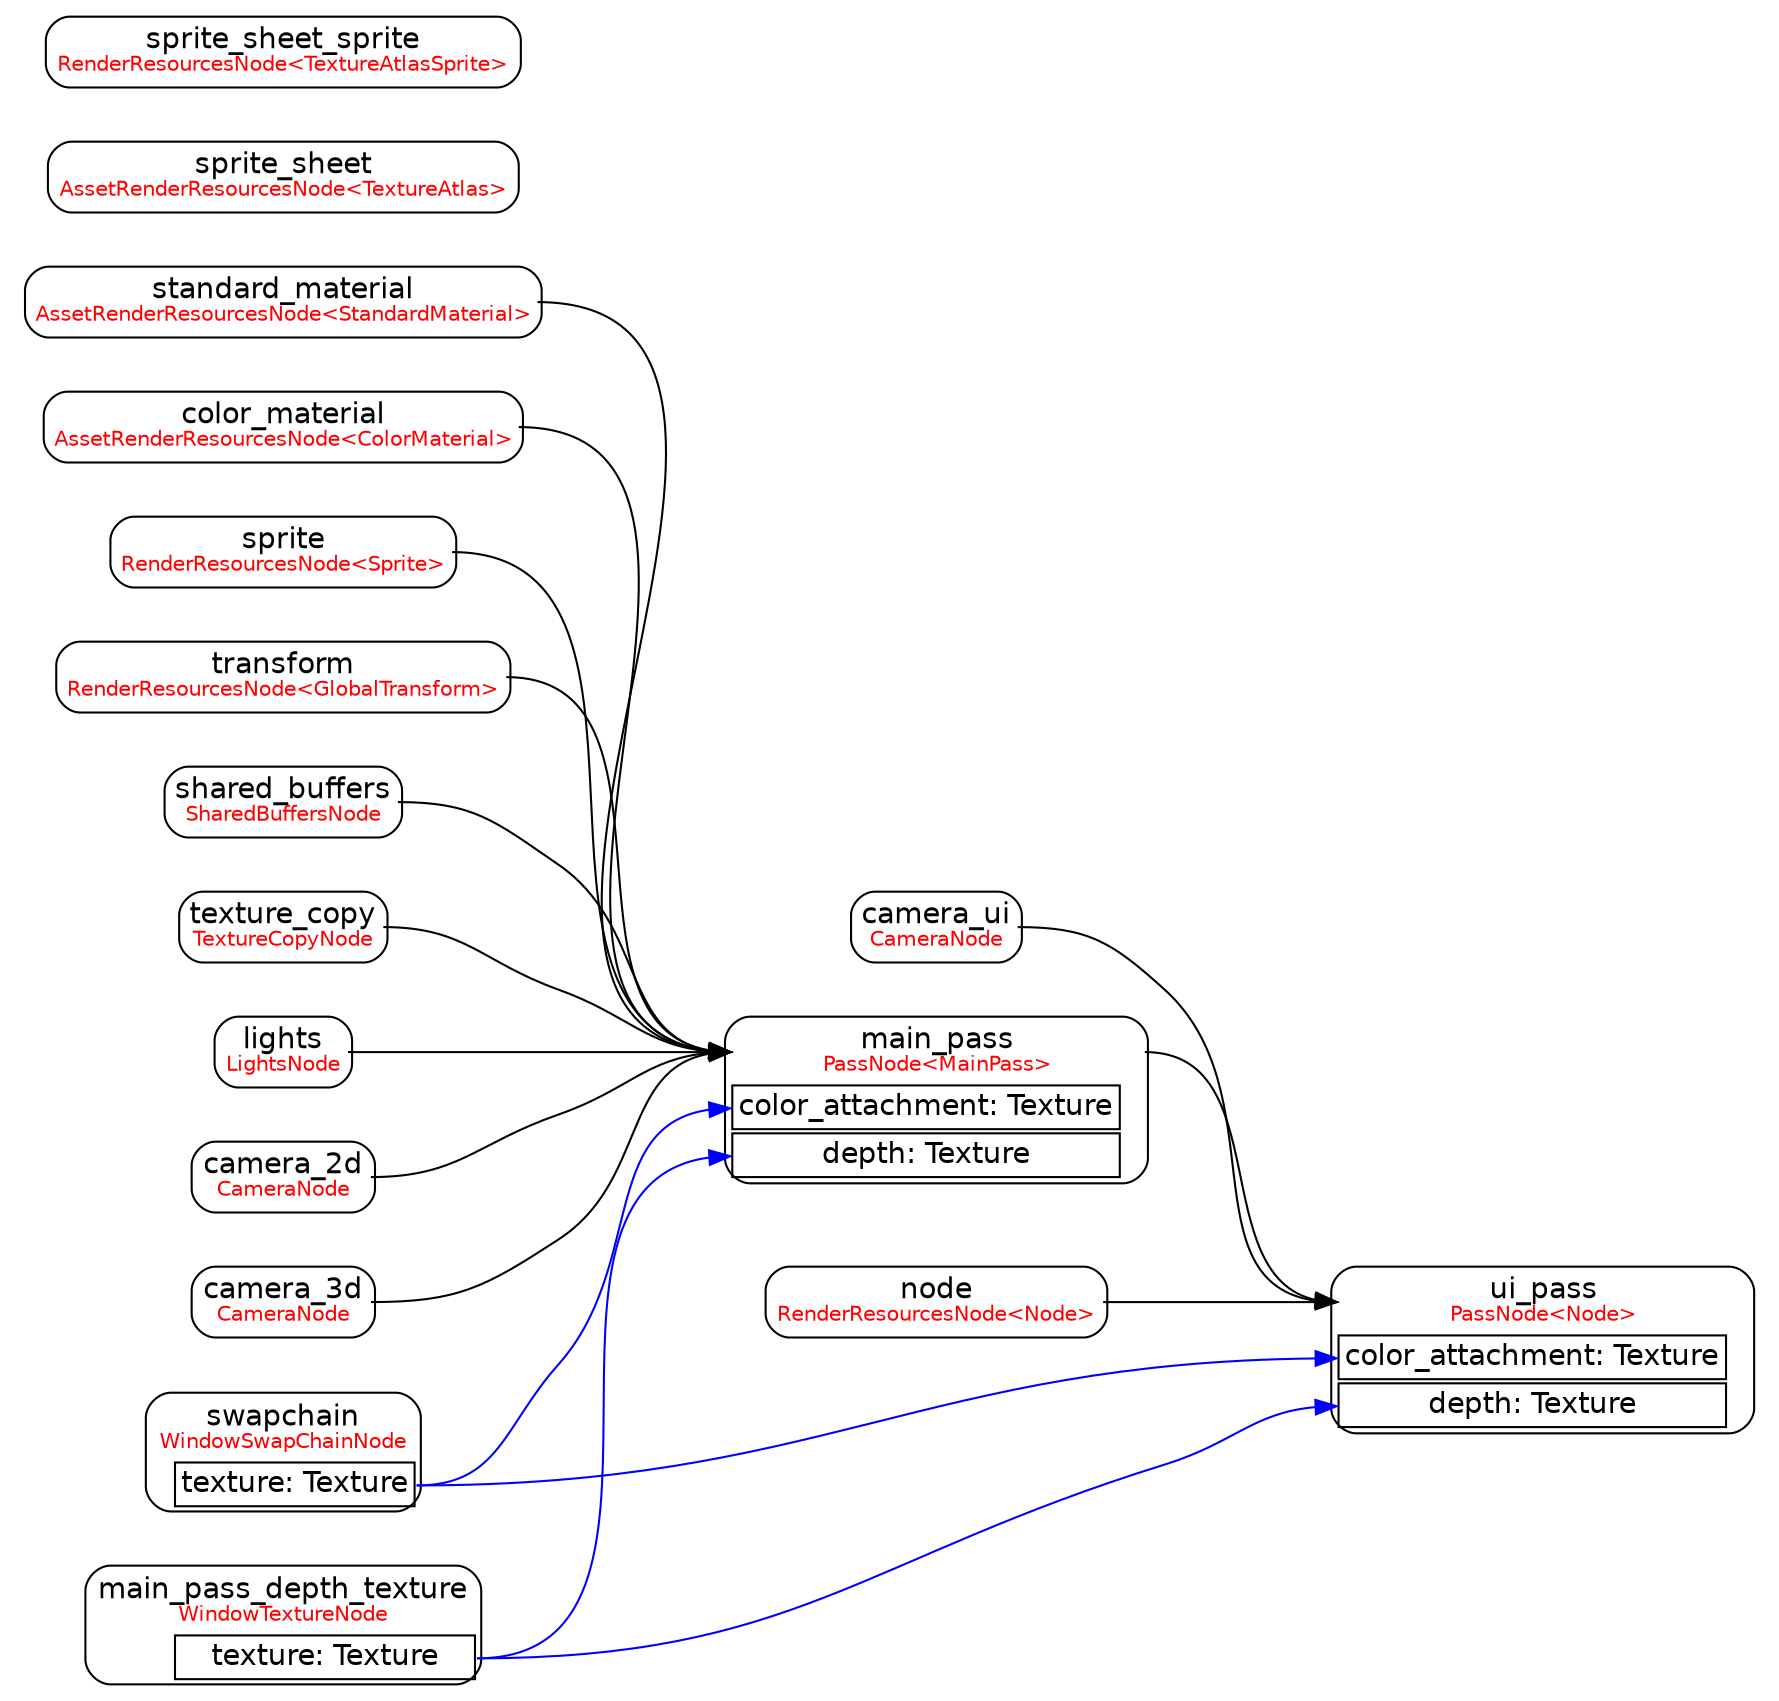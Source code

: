 digraph RenderGraph {
	"rankdir"="LR";
	"ranksep"="1.0";
	graph ["bgcolor"="white"];
	edge ["fontname"="Helvetica", "fontcolor"="black"];
	node ["shape"="plaintext", "fontname"="Helvetica", "fontcolor"="black"];
	318211530612159116160194957787702261289 ["label"=<<TABLE STYLE="rounded"><TR><TD PORT="title" BORDER="0" COLSPAN="2">lights<BR/><FONT COLOR="red" POINT-SIZE="10">LightsNode</FONT></TD></TR></TABLE>>, "color"="black", "fillcolor"="black"]
	324720541975133796956551017756627244051 ["label"=<<TABLE STYLE="rounded"><TR><TD PORT="title" BORDER="0" COLSPAN="2">camera_2d<BR/><FONT COLOR="red" POINT-SIZE="10">CameraNode</FONT></TD></TR></TABLE>>, "color"="black", "fillcolor"="black"]
	266124938544068335225978975675593015871 ["label"=<<TABLE STYLE="rounded"><TR><TD PORT="title" BORDER="0" COLSPAN="2">camera_3d<BR/><FONT COLOR="red" POINT-SIZE="10">CameraNode</FONT></TD></TR></TABLE>>, "color"="black", "fillcolor"="black"]
	334423677306482517857230485149127012404 ["label"=<<TABLE STYLE="rounded"><TR><TD PORT="title" BORDER="0" COLSPAN="2">camera_ui<BR/><FONT COLOR="red" POINT-SIZE="10">CameraNode</FONT></TD></TR></TABLE>>, "color"="black", "fillcolor"="black"]
	57105580119973040525778116925267736298 ["label"=<<TABLE STYLE="rounded"><TR><TD PORT="title" BORDER="0" COLSPAN="2">main_pass<BR/><FONT COLOR="red" POINT-SIZE="10">PassNode&lt;MainPass&gt;</FONT></TD></TR><TR><TD PORT="0">color_attachment: Texture</TD><TD BORDER="0">&nbsp;</TD></TR><TR><TD PORT="1">depth: Texture</TD><TD BORDER="0">&nbsp;</TD></TR></TABLE>>, "color"="black", "fillcolor"="black"]
	241027434831098854838734998644110564080 ["label"=<<TABLE STYLE="rounded"><TR><TD PORT="title" BORDER="0" COLSPAN="2">ui_pass<BR/><FONT COLOR="red" POINT-SIZE="10">PassNode&lt;Node&gt;</FONT></TD></TR><TR><TD PORT="0">color_attachment: Texture</TD><TD BORDER="0">&nbsp;</TD></TR><TR><TD PORT="1">depth: Texture</TD><TD BORDER="0">&nbsp;</TD></TR></TABLE>>, "color"="black", "fillcolor"="black"]
	203644963561196210795210768539878210460 ["label"=<<TABLE STYLE="rounded"><TR><TD PORT="title" BORDER="0" COLSPAN="2">standard_material<BR/><FONT COLOR="red" POINT-SIZE="10">AssetRenderResourcesNode&lt;StandardMaterial&gt;</FONT></TD></TR></TABLE>>, "color"="black", "fillcolor"="black"]
	194525804420836846966371611273537492670 ["label"=<<TABLE STYLE="rounded"><TR><TD PORT="title" BORDER="0" COLSPAN="2">color_material<BR/><FONT COLOR="red" POINT-SIZE="10">AssetRenderResourcesNode&lt;ColorMaterial&gt;</FONT></TD></TR></TABLE>>, "color"="black", "fillcolor"="black"]
	137726160155291310134607671051363859499 ["label"=<<TABLE STYLE="rounded"><TR><TD PORT="title" BORDER="0" COLSPAN="2">sprite_sheet<BR/><FONT COLOR="red" POINT-SIZE="10">AssetRenderResourcesNode&lt;TextureAtlas&gt;</FONT></TD></TR></TABLE>>, "color"="black", "fillcolor"="black"]
	71309535057701657597315141534160767558 ["label"=<<TABLE STYLE="rounded"><TR><TD PORT="title" BORDER="0" COLSPAN="2">sprite<BR/><FONT COLOR="red" POINT-SIZE="10">RenderResourcesNode&lt;Sprite&gt;</FONT></TD></TR></TABLE>>, "color"="black", "fillcolor"="black"]
	99016335666779983268604134498999525661 ["label"=<<TABLE STYLE="rounded"><TR><TD PORT="title" BORDER="0" COLSPAN="2">sprite_sheet_sprite<BR/><FONT COLOR="red" POINT-SIZE="10">RenderResourcesNode&lt;TextureAtlasSprite&gt;</FONT></TD></TR></TABLE>>, "color"="black", "fillcolor"="black"]
	161778927135503308013691167219162158854 ["label"=<<TABLE STYLE="rounded"><TR><TD PORT="title" BORDER="0" COLSPAN="2">transform<BR/><FONT COLOR="red" POINT-SIZE="10">RenderResourcesNode&lt;GlobalTransform&gt;</FONT></TD></TR></TABLE>>, "color"="black", "fillcolor"="black"]
	62957815438073722050189875165601098120 ["label"=<<TABLE STYLE="rounded"><TR><TD PORT="title" BORDER="0" COLSPAN="2">node<BR/><FONT COLOR="red" POINT-SIZE="10">RenderResourcesNode&lt;Node&gt;</FONT></TD></TR></TABLE>>, "color"="black", "fillcolor"="black"]
	16267536308242080321306511655201296340 ["label"=<<TABLE STYLE="rounded"><TR><TD PORT="title" BORDER="0" COLSPAN="2">shared_buffers<BR/><FONT COLOR="red" POINT-SIZE="10">SharedBuffersNode</FONT></TD></TR></TABLE>>, "color"="black", "fillcolor"="black"]
	301514018268909397378154474349306190761 ["label"=<<TABLE STYLE="rounded"><TR><TD PORT="title" BORDER="0" COLSPAN="2">texture_copy<BR/><FONT COLOR="red" POINT-SIZE="10">TextureCopyNode</FONT></TD></TR></TABLE>>, "color"="black", "fillcolor"="black"]
	222273742520734722468228767713518051921 ["label"=<<TABLE STYLE="rounded"><TR><TD PORT="title" BORDER="0" COLSPAN="2">swapchain<BR/><FONT COLOR="red" POINT-SIZE="10">WindowSwapChainNode</FONT></TD></TR><TR><TD BORDER="0">&nbsp;</TD><TD PORT="0">texture: Texture</TD></TR></TABLE>>, "color"="black", "fillcolor"="black"]
	47897317306794798010371829693162986956 ["label"=<<TABLE STYLE="rounded"><TR><TD PORT="title" BORDER="0" COLSPAN="2">main_pass_depth_texture<BR/><FONT COLOR="red" POINT-SIZE="10">WindowTextureNode</FONT></TD></TR><TR><TD BORDER="0">&nbsp;</TD><TD PORT="0">texture: Texture</TD></TR></TABLE>>, "color"="black", "fillcolor"="black"]
	222273742520734722468228767713518051921:0:e -> 241027434831098854838734998644110564080:0:w ["color"="blue"]
	47897317306794798010371829693162986956:0:e -> 241027434831098854838734998644110564080:1:w ["color"="blue"]
	57105580119973040525778116925267736298:title:e -> 241027434831098854838734998644110564080:title:w ["color"="black"]
	334423677306482517857230485149127012404:title:e -> 241027434831098854838734998644110564080:title:w ["color"="black"]
	62957815438073722050189875165601098120:title:e -> 241027434831098854838734998644110564080:title:w ["color"="black"]
	301514018268909397378154474349306190761:title:e -> 57105580119973040525778116925267736298:title:w ["color"="black"]
	16267536308242080321306511655201296340:title:e -> 57105580119973040525778116925267736298:title:w ["color"="black"]
	266124938544068335225978975675593015871:title:e -> 57105580119973040525778116925267736298:title:w ["color"="black"]
	324720541975133796956551017756627244051:title:e -> 57105580119973040525778116925267736298:title:w ["color"="black"]
	222273742520734722468228767713518051921:0:e -> 57105580119973040525778116925267736298:0:w ["color"="blue"]
	47897317306794798010371829693162986956:0:e -> 57105580119973040525778116925267736298:1:w ["color"="blue"]
	194525804420836846966371611273537492670:title:e -> 57105580119973040525778116925267736298:title:w ["color"="black"]
	71309535057701657597315141534160767558:title:e -> 57105580119973040525778116925267736298:title:w ["color"="black"]
	203644963561196210795210768539878210460:title:e -> 57105580119973040525778116925267736298:title:w ["color"="black"]
	161778927135503308013691167219162158854:title:e -> 57105580119973040525778116925267736298:title:w ["color"="black"]
	318211530612159116160194957787702261289:title:e -> 57105580119973040525778116925267736298:title:w ["color"="black"]
}
